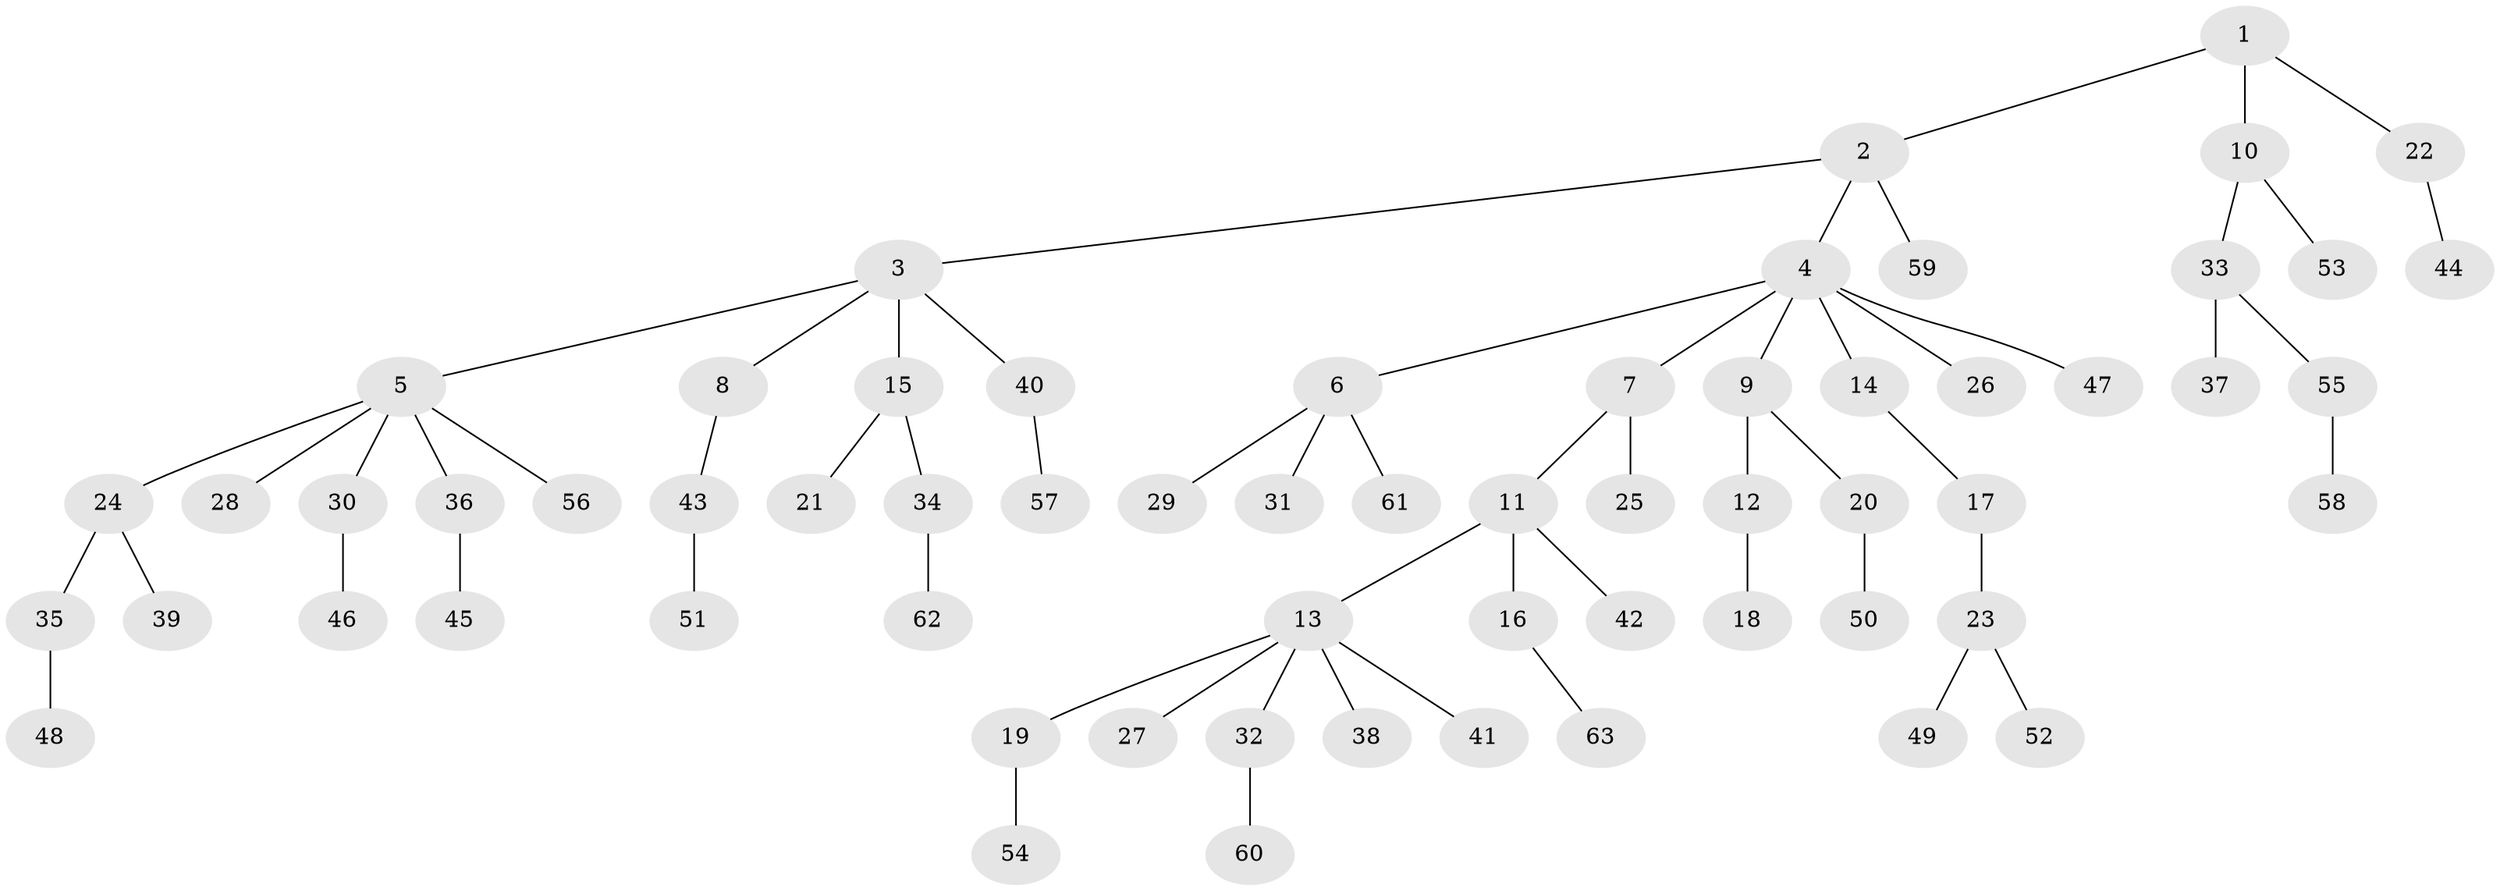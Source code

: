 // Generated by graph-tools (version 1.1) at 2025/52/03/09/25 04:52:26]
// undirected, 63 vertices, 62 edges
graph export_dot {
graph [start="1"]
  node [color=gray90,style=filled];
  1;
  2;
  3;
  4;
  5;
  6;
  7;
  8;
  9;
  10;
  11;
  12;
  13;
  14;
  15;
  16;
  17;
  18;
  19;
  20;
  21;
  22;
  23;
  24;
  25;
  26;
  27;
  28;
  29;
  30;
  31;
  32;
  33;
  34;
  35;
  36;
  37;
  38;
  39;
  40;
  41;
  42;
  43;
  44;
  45;
  46;
  47;
  48;
  49;
  50;
  51;
  52;
  53;
  54;
  55;
  56;
  57;
  58;
  59;
  60;
  61;
  62;
  63;
  1 -- 2;
  1 -- 10;
  1 -- 22;
  2 -- 3;
  2 -- 4;
  2 -- 59;
  3 -- 5;
  3 -- 8;
  3 -- 15;
  3 -- 40;
  4 -- 6;
  4 -- 7;
  4 -- 9;
  4 -- 14;
  4 -- 26;
  4 -- 47;
  5 -- 24;
  5 -- 28;
  5 -- 30;
  5 -- 36;
  5 -- 56;
  6 -- 29;
  6 -- 31;
  6 -- 61;
  7 -- 11;
  7 -- 25;
  8 -- 43;
  9 -- 12;
  9 -- 20;
  10 -- 33;
  10 -- 53;
  11 -- 13;
  11 -- 16;
  11 -- 42;
  12 -- 18;
  13 -- 19;
  13 -- 27;
  13 -- 32;
  13 -- 38;
  13 -- 41;
  14 -- 17;
  15 -- 21;
  15 -- 34;
  16 -- 63;
  17 -- 23;
  19 -- 54;
  20 -- 50;
  22 -- 44;
  23 -- 49;
  23 -- 52;
  24 -- 35;
  24 -- 39;
  30 -- 46;
  32 -- 60;
  33 -- 37;
  33 -- 55;
  34 -- 62;
  35 -- 48;
  36 -- 45;
  40 -- 57;
  43 -- 51;
  55 -- 58;
}
